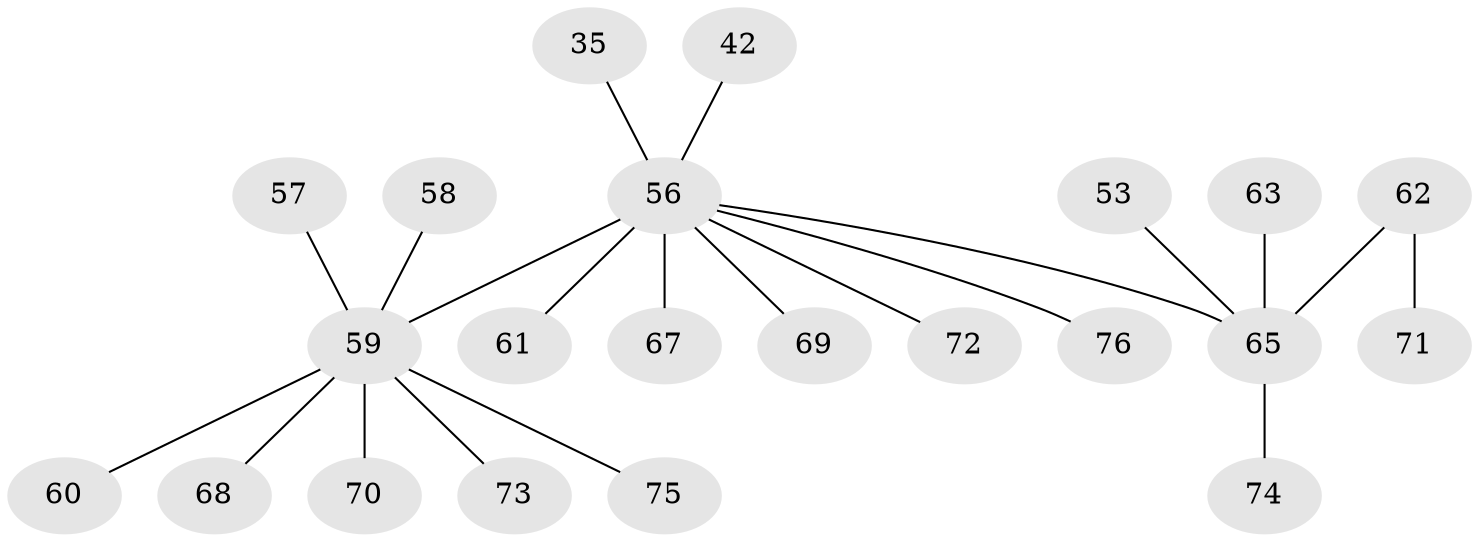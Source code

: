 // original degree distribution, {5: 0.05263157894736842, 4: 0.09210526315789473, 7: 0.013157894736842105, 2: 0.32894736842105265, 1: 0.40789473684210525, 3: 0.10526315789473684}
// Generated by graph-tools (version 1.1) at 2025/46/03/04/25 21:46:16]
// undirected, 22 vertices, 21 edges
graph export_dot {
graph [start="1"]
  node [color=gray90,style=filled];
  35;
  42;
  53;
  56 [super="+41+32+27+38"];
  57;
  58;
  59 [super="+49+54+50+25+47+55"];
  60;
  61;
  62 [super="+48"];
  63;
  65 [super="+34+12+46"];
  67;
  68;
  69 [super="+24"];
  70 [super="+66"];
  71 [super="+39"];
  72 [super="+44+52"];
  73 [super="+3+10+18+37+43+64"];
  74;
  75;
  76 [super="+16"];
  35 -- 56;
  42 -- 56;
  53 -- 65;
  56 -- 67;
  56 -- 65 [weight=2];
  56 -- 61;
  56 -- 72;
  56 -- 59 [weight=4];
  56 -- 76;
  56 -- 69;
  57 -- 59;
  58 -- 59;
  59 -- 68;
  59 -- 70;
  59 -- 73;
  59 -- 75;
  59 -- 60;
  62 -- 65 [weight=2];
  62 -- 71;
  63 -- 65;
  65 -- 74;
}
